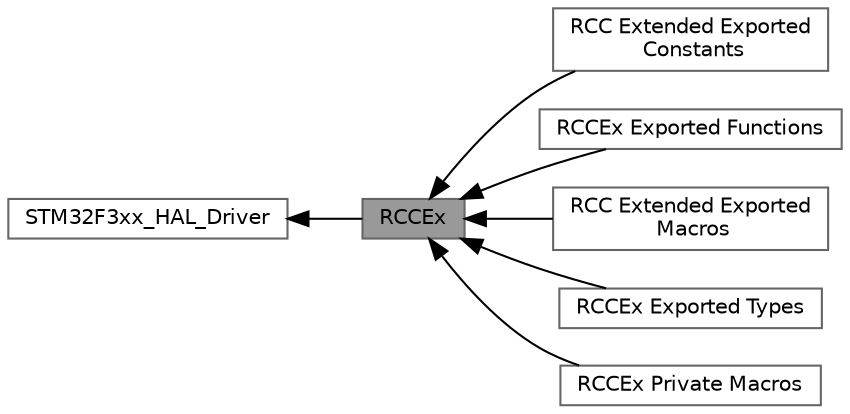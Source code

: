 digraph "RCCEx"
{
 // LATEX_PDF_SIZE
  bgcolor="transparent";
  edge [fontname=Helvetica,fontsize=10,labelfontname=Helvetica,labelfontsize=10];
  node [fontname=Helvetica,fontsize=10,shape=box,height=0.2,width=0.4];
  rankdir=LR;
  Node1 [id="Node000001",label="RCCEx",height=0.2,width=0.4,color="gray40", fillcolor="grey60", style="filled", fontcolor="black",tooltip="RCC Extension HAL module driver."];
  Node6 [id="Node000006",label="RCC Extended Exported\l Constants",height=0.2,width=0.4,color="grey40", fillcolor="white", style="filled",URL="$group___r_c_c_ex___exported___constants.html",tooltip=" "];
  Node4 [id="Node000004",label="RCCEx Exported Functions",height=0.2,width=0.4,color="grey40", fillcolor="white", style="filled",URL="$group___r_c_c_ex___exported___functions.html",tooltip=" "];
  Node7 [id="Node000007",label="RCC Extended Exported\l Macros",height=0.2,width=0.4,color="grey40", fillcolor="white", style="filled",URL="$group___r_c_c_ex___exported___macros.html",tooltip=" "];
  Node5 [id="Node000005",label="RCCEx Exported Types",height=0.2,width=0.4,color="grey40", fillcolor="white", style="filled",URL="$group___r_c_c_ex___exported___types.html",tooltip=" "];
  Node3 [id="Node000003",label="RCCEx Private Macros",height=0.2,width=0.4,color="grey40", fillcolor="white", style="filled",URL="$group___r_c_c_ex___private___macros.html",tooltip=" "];
  Node2 [id="Node000002",label="STM32F3xx_HAL_Driver",height=0.2,width=0.4,color="grey40", fillcolor="white", style="filled",URL="$group___s_t_m32_f3xx___h_a_l___driver.html",tooltip=" "];
  Node2->Node1 [shape=plaintext, dir="back", style="solid"];
  Node1->Node3 [shape=plaintext, dir="back", style="solid"];
  Node1->Node4 [shape=plaintext, dir="back", style="solid"];
  Node1->Node5 [shape=plaintext, dir="back", style="solid"];
  Node1->Node6 [shape=plaintext, dir="back", style="solid"];
  Node1->Node7 [shape=plaintext, dir="back", style="solid"];
}
